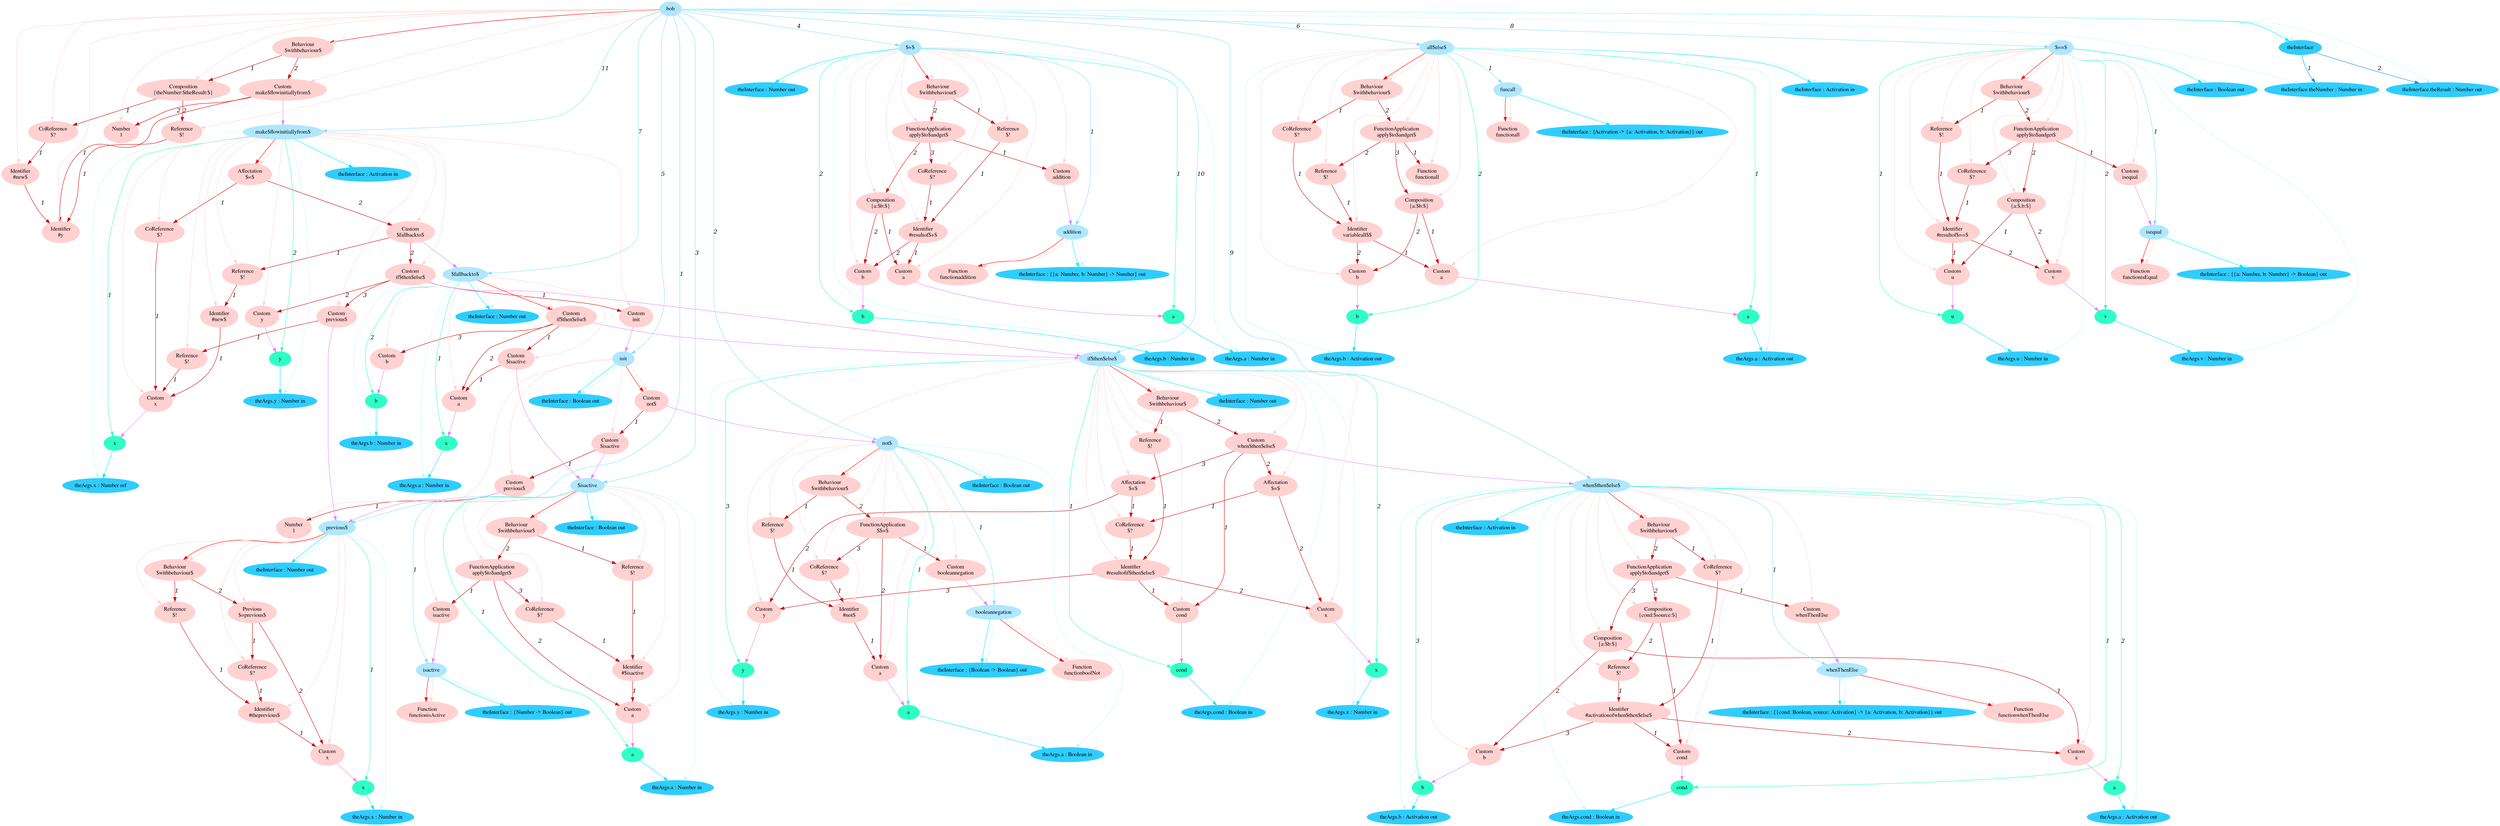 digraph g{node_8131 [shape="ellipse", style="filled", color="#ffd1d1", fontname="Times", label="Custom
x" ]
node_8136 [shape="ellipse", style="filled", color="#ffd1d1", fontname="Times", label="Identifier
#theprevious$" ]
node_8141 [shape="ellipse", style="filled", color="#ffd1d1", fontname="Times", label="Reference
$!" ]
node_8145 [shape="ellipse", style="filled", color="#ffd1d1", fontname="Times", label="CoReference
$?" ]
node_8149 [shape="ellipse", style="filled", color="#ffd1d1", fontname="Times", label="Previous
$=previous$" ]
node_8154 [shape="ellipse", style="filled", color="#ffd1d1", fontname="Times", label="Behaviour
$withbehaviour$" ]
node_8159 [shape="ellipse", style="filled", color="#ffd1d1", fontname="Times", label="Function
functionboolNot" ]
node_8162 [shape="ellipse", style="filled", color="#ffd1d1", fontname="Times", label="Custom
a" ]
node_8167 [shape="ellipse", style="filled", color="#ffd1d1", fontname="Times", label="Identifier
#not$" ]
node_8172 [shape="ellipse", style="filled", color="#ffd1d1", fontname="Times", label="Reference
$!" ]
node_8176 [shape="ellipse", style="filled", color="#ffd1d1", fontname="Times", label="Custom
booleannegation" ]
node_8179 [shape="ellipse", style="filled", color="#ffd1d1", fontname="Times", label="CoReference
$?" ]
node_8183 [shape="ellipse", style="filled", color="#ffd1d1", fontname="Times", label="FunctionApplication
$$=$" ]
node_8189 [shape="ellipse", style="filled", color="#ffd1d1", fontname="Times", label="Behaviour
$withbehaviour$" ]
node_8194 [shape="ellipse", style="filled", color="#ffd1d1", fontname="Times", label="Function
functionisActive" ]
node_8197 [shape="ellipse", style="filled", color="#ffd1d1", fontname="Times", label="Custom
a" ]
node_8202 [shape="ellipse", style="filled", color="#ffd1d1", fontname="Times", label="Identifier
#$isactive" ]
node_8207 [shape="ellipse", style="filled", color="#ffd1d1", fontname="Times", label="Reference
$!" ]
node_8211 [shape="ellipse", style="filled", color="#ffd1d1", fontname="Times", label="Custom
isactive" ]
node_8214 [shape="ellipse", style="filled", color="#ffd1d1", fontname="Times", label="CoReference
$?" ]
node_8218 [shape="ellipse", style="filled", color="#ffd1d1", fontname="Times", label="FunctionApplication
apply$to$andget$" ]
node_8224 [shape="ellipse", style="filled", color="#ffd1d1", fontname="Times", label="Behaviour
$withbehaviour$" ]
node_8229 [shape="ellipse", style="filled", color="#ffd1d1", fontname="Times", label="Function
functionaddition" ]
node_8232 [shape="ellipse", style="filled", color="#ffd1d1", fontname="Times", label="Custom
a" ]
node_8237 [shape="ellipse", style="filled", color="#ffd1d1", fontname="Times", label="Custom
b" ]
node_8242 [shape="ellipse", style="filled", color="#ffd1d1", fontname="Times", label="Identifier
#resultof$+$" ]
node_8248 [shape="ellipse", style="filled", color="#ffd1d1", fontname="Times", label="Reference
$!" ]
node_8252 [shape="ellipse", style="filled", color="#ffd1d1", fontname="Times", label="Custom
addition" ]
node_8255 [shape="ellipse", style="filled", color="#ffd1d1", fontname="Times", label="Composition
{a:$b:$}" ]
node_8260 [shape="ellipse", style="filled", color="#ffd1d1", fontname="Times", label="CoReference
$?" ]
node_8264 [shape="ellipse", style="filled", color="#ffd1d1", fontname="Times", label="FunctionApplication
apply$to$andget$" ]
node_8270 [shape="ellipse", style="filled", color="#ffd1d1", fontname="Times", label="Behaviour
$withbehaviour$" ]
node_8275 [shape="ellipse", style="filled", color="#ffd1d1", fontname="Times", label="Number
1" ]
node_8278 [shape="ellipse", style="filled", color="#ffd1d1", fontname="Times", label="Custom
previous$" ]
node_8282 [shape="ellipse", style="filled", color="#ffd1d1", fontname="Times", label="Custom
$isactive" ]
node_8286 [shape="ellipse", style="filled", color="#ffd1d1", fontname="Times", label="Custom
not$" ]
node_8290 [shape="ellipse", style="filled", color="#ffd1d1", fontname="Times", label="Function
functionall" ]
node_8293 [shape="ellipse", style="filled", color="#ffd1d1", fontname="Times", label="Custom
a" ]
node_8298 [shape="ellipse", style="filled", color="#ffd1d1", fontname="Times", label="Custom
b" ]
node_8303 [shape="ellipse", style="filled", color="#ffd1d1", fontname="Times", label="Identifier
variableall$$" ]
node_8309 [shape="ellipse", style="filled", color="#ffd1d1", fontname="Times", label="CoReference
$?" ]
node_8313 [shape="ellipse", style="filled", color="#ffd1d1", fontname="Times", label="Function
functionall" ]
node_8316 [shape="ellipse", style="filled", color="#ffd1d1", fontname="Times", label="Reference
$!" ]
node_8320 [shape="ellipse", style="filled", color="#ffd1d1", fontname="Times", label="Composition
{a:$b:$}" ]
node_8325 [shape="ellipse", style="filled", color="#ffd1d1", fontname="Times", label="FunctionApplication
apply$to$andget$" ]
node_8331 [shape="ellipse", style="filled", color="#ffd1d1", fontname="Times", label="Behaviour
$withbehaviour$" ]
node_8336 [shape="ellipse", style="filled", color="#ffd1d1", fontname="Times", label="Custom
a" ]
node_8340 [shape="ellipse", style="filled", color="#ffd1d1", fontname="Times", label="Custom
$isactive" ]
node_8344 [shape="ellipse", style="filled", color="#ffd1d1", fontname="Times", label="Custom
b" ]
node_8347 [shape="ellipse", style="filled", color="#ffd1d1", fontname="Times", label="Custom
if$then$else$" ]
node_8353 [shape="ellipse", style="filled", color="#ffd1d1", fontname="Times", label="Function
functionisEqual" ]
node_8356 [shape="ellipse", style="filled", color="#ffd1d1", fontname="Times", label="Custom
u" ]
node_8361 [shape="ellipse", style="filled", color="#ffd1d1", fontname="Times", label="Custom
v" ]
node_8366 [shape="ellipse", style="filled", color="#ffd1d1", fontname="Times", label="Identifier
#resultof$==$" ]
node_8372 [shape="ellipse", style="filled", color="#ffd1d1", fontname="Times", label="Reference
$!" ]
node_8376 [shape="ellipse", style="filled", color="#ffd1d1", fontname="Times", label="Custom
isequal" ]
node_8379 [shape="ellipse", style="filled", color="#ffd1d1", fontname="Times", label="Composition
{a:$,b:$}" ]
node_8384 [shape="ellipse", style="filled", color="#ffd1d1", fontname="Times", label="CoReference
$?" ]
node_8388 [shape="ellipse", style="filled", color="#ffd1d1", fontname="Times", label="FunctionApplication
apply$to$andget$" ]
node_8394 [shape="ellipse", style="filled", color="#ffd1d1", fontname="Times", label="Behaviour
$withbehaviour$" ]
node_8399 [shape="ellipse", style="filled", color="#ffd1d1", fontname="Times", label="Function
functionwhenThenElse" ]
node_8402 [shape="ellipse", style="filled", color="#ffd1d1", fontname="Times", label="Custom
cond" ]
node_8407 [shape="ellipse", style="filled", color="#ffd1d1", fontname="Times", label="Custom
a" ]
node_8412 [shape="ellipse", style="filled", color="#ffd1d1", fontname="Times", label="Custom
b" ]
node_8417 [shape="ellipse", style="filled", color="#ffd1d1", fontname="Times", label="Identifier
#activationofwhen$then$else$" ]
node_8424 [shape="ellipse", style="filled", color="#ffd1d1", fontname="Times", label="CoReference
$?" ]
node_8428 [shape="ellipse", style="filled", color="#ffd1d1", fontname="Times", label="Custom
whenThenElse" ]
node_8431 [shape="ellipse", style="filled", color="#ffd1d1", fontname="Times", label="Reference
$!" ]
node_8435 [shape="ellipse", style="filled", color="#ffd1d1", fontname="Times", label="Composition
{cond:$source:$}" ]
node_8440 [shape="ellipse", style="filled", color="#ffd1d1", fontname="Times", label="Composition
{a:$b:$}" ]
node_8445 [shape="ellipse", style="filled", color="#ffd1d1", fontname="Times", label="FunctionApplication
apply$to$andget$" ]
node_8451 [shape="ellipse", style="filled", color="#ffd1d1", fontname="Times", label="Behaviour
$withbehaviour$" ]
node_8456 [shape="ellipse", style="filled", color="#ffd1d1", fontname="Times", label="Custom
cond" ]
node_8462 [shape="ellipse", style="filled", color="#ffd1d1", fontname="Times", label="Custom
x" ]
node_8468 [shape="ellipse", style="filled", color="#ffd1d1", fontname="Times", label="Custom
y" ]
node_8474 [shape="ellipse", style="filled", color="#ffd1d1", fontname="Times", label="Identifier
#resultofif$then$else$" ]
node_8482 [shape="ellipse", style="filled", color="#ffd1d1", fontname="Times", label="Reference
$!" ]
node_8486 [shape="ellipse", style="filled", color="#ffd1d1", fontname="Times", label="CoReference
$?" ]
node_8491 [shape="ellipse", style="filled", color="#ffd1d1", fontname="Times", label="Affectation
$=$" ]
node_8496 [shape="ellipse", style="filled", color="#ffd1d1", fontname="Times", label="Affectation
$=$" ]
node_8501 [shape="ellipse", style="filled", color="#ffd1d1", fontname="Times", label="Custom
when$then$else$" ]
node_8507 [shape="ellipse", style="filled", color="#ffd1d1", fontname="Times", label="Behaviour
$withbehaviour$" ]
node_8512 [shape="ellipse", style="filled", color="#ffd1d1", fontname="Times", label="Custom
x" ]
node_8517 [shape="ellipse", style="filled", color="#ffd1d1", fontname="Times", label="CoReference
$?" ]
node_8521 [shape="ellipse", style="filled", color="#ffd1d1", fontname="Times", label="Identifier
#new$" ]
node_8525 [shape="ellipse", style="filled", color="#ffd1d1", fontname="Times", label="Reference
$!" ]
node_8529 [shape="ellipse", style="filled", color="#ffd1d1", fontname="Times", label="Custom
init" ]
node_8532 [shape="ellipse", style="filled", color="#ffd1d1", fontname="Times", label="Custom
y" ]
node_8535 [shape="ellipse", style="filled", color="#ffd1d1", fontname="Times", label="Reference
$!" ]
node_8539 [shape="ellipse", style="filled", color="#ffd1d1", fontname="Times", label="Custom
previous$" ]
node_8543 [shape="ellipse", style="filled", color="#ffd1d1", fontname="Times", label="Custom
if$then$else$" ]
node_8549 [shape="ellipse", style="filled", color="#ffd1d1", fontname="Times", label="Custom
$fallbackto$" ]
node_8554 [shape="ellipse", style="filled", color="#ffd1d1", fontname="Times", label="Affectation
$=$" ]
node_8559 [shape="ellipse", style="filled", color="#ffd1d1", fontname="Times", label="Identifier
#y" ]
node_8564 [shape="ellipse", style="filled", color="#ffd1d1", fontname="Times", label="Identifier
#new$" ]
node_8568 [shape="ellipse", style="filled", color="#ffd1d1", fontname="Times", label="CoReference
$?" ]
node_8572 [shape="ellipse", style="filled", color="#ffd1d1", fontname="Times", label="Reference
$!" ]
node_8576 [shape="ellipse", style="filled", color="#ffd1d1", fontname="Times", label="Composition
{theNumber:$theResult:$}" ]
node_8581 [shape="ellipse", style="filled", color="#ffd1d1", fontname="Times", label="Number
1" ]
node_8584 [shape="ellipse", style="filled", color="#ffd1d1", fontname="Times", label="Custom
make$flowinitiallyfrom$" ]
node_8589 [shape="ellipse", style="filled", color="#ffd1d1", fontname="Times", label="Behaviour
$withbehaviour$" ]
node_7494 [shape="ellipse", style="filled", color="#afe7ff", fontname="Times", label="bob" ]
node_7495 [shape="ellipse", style="filled", color="#afe7ff", fontname="Times", label="previous$" ]
node_7531 [shape="ellipse", style="filled", color="#afe7ff", fontname="Times", label="not$" ]
node_7532 [shape="ellipse", style="filled", color="#afe7ff", fontname="Times", label="booleannegation" ]
node_7578 [shape="ellipse", style="filled", color="#afe7ff", fontname="Times", label="$isactive" ]
node_7579 [shape="ellipse", style="filled", color="#afe7ff", fontname="Times", label="isactive" ]
node_7625 [shape="ellipse", style="filled", color="#afe7ff", fontname="Times", label="$+$" ]
node_7626 [shape="ellipse", style="filled", color="#afe7ff", fontname="Times", label="addition" ]
node_7689 [shape="ellipse", style="filled", color="#afe7ff", fontname="Times", label="init" ]
node_7705 [shape="ellipse", style="filled", color="#afe7ff", fontname="Times", label="all$else$" ]
node_7706 [shape="ellipse", style="filled", color="#afe7ff", fontname="Times", label="funcall" ]
node_7769 [shape="ellipse", style="filled", color="#afe7ff", fontname="Times", label="$fallbackto$" ]
node_7798 [shape="ellipse", style="filled", color="#afe7ff", fontname="Times", label="$==$" ]
node_7799 [shape="ellipse", style="filled", color="#afe7ff", fontname="Times", label="isequal" ]
node_7862 [shape="ellipse", style="filled", color="#afe7ff", fontname="Times", label="when$then$else$" ]
node_7863 [shape="ellipse", style="filled", color="#afe7ff", fontname="Times", label="whenThenElse" ]
node_7943 [shape="ellipse", style="filled", color="#afe7ff", fontname="Times", label="if$then$else$" ]
node_8028 [shape="ellipse", style="filled", color="#afe7ff", fontname="Times", label="make$flowinitiallyfrom$" ]
node_7496 [shape="ellipse", style="filled", color="#2fffc7", fontname="Times", label="x" ]
node_7540 [shape="ellipse", style="filled", color="#2fffc7", fontname="Times", label="a" ]
node_7587 [shape="ellipse", style="filled", color="#2fffc7", fontname="Times", label="a" ]
node_7634 [shape="ellipse", style="filled", color="#2fffc7", fontname="Times", label="a" ]
node_7638 [shape="ellipse", style="filled", color="#2fffc7", fontname="Times", label="b" ]
node_7714 [shape="ellipse", style="filled", color="#2fffc7", fontname="Times", label="a" ]
node_7718 [shape="ellipse", style="filled", color="#2fffc7", fontname="Times", label="b" ]
node_7770 [shape="ellipse", style="filled", color="#2fffc7", fontname="Times", label="a" ]
node_7774 [shape="ellipse", style="filled", color="#2fffc7", fontname="Times", label="b" ]
node_7807 [shape="ellipse", style="filled", color="#2fffc7", fontname="Times", label="u" ]
node_7811 [shape="ellipse", style="filled", color="#2fffc7", fontname="Times", label="v" ]
node_7871 [shape="ellipse", style="filled", color="#2fffc7", fontname="Times", label="cond" ]
node_7875 [shape="ellipse", style="filled", color="#2fffc7", fontname="Times", label="a" ]
node_7879 [shape="ellipse", style="filled", color="#2fffc7", fontname="Times", label="b" ]
node_7944 [shape="ellipse", style="filled", color="#2fffc7", fontname="Times", label="cond" ]
node_7948 [shape="ellipse", style="filled", color="#2fffc7", fontname="Times", label="x" ]
node_7952 [shape="ellipse", style="filled", color="#2fffc7", fontname="Times", label="y" ]
node_8029 [shape="ellipse", style="filled", color="#2fffc7", fontname="Times", label="x" ]
node_8033 [shape="ellipse", style="filled", color="#2fffc7", fontname="Times", label="y" ]
node_7497 [shape="ellipse", style="filled", color="#2fcdff", fontname="Times", label="theArgs.x : Number in" ]
node_7501 [shape="ellipse", style="filled", color="#2fcdff", fontname="Times", label="theInterface : Number out" ]
node_7533 [shape="ellipse", style="filled", color="#2fcdff", fontname="Times", label="theInterface : {Boolean -> Boolean} out" ]
node_7541 [shape="ellipse", style="filled", color="#2fcdff", fontname="Times", label="theArgs.a : Boolean in" ]
node_7545 [shape="ellipse", style="filled", color="#2fcdff", fontname="Times", label="theInterface : Boolean out" ]
node_7580 [shape="ellipse", style="filled", color="#2fcdff", fontname="Times", label="theInterface : {Number -> Boolean} out" ]
node_7588 [shape="ellipse", style="filled", color="#2fcdff", fontname="Times", label="theArgs.a : Number in" ]
node_7592 [shape="ellipse", style="filled", color="#2fcdff", fontname="Times", label="theInterface : Boolean out" ]
node_7627 [shape="ellipse", style="filled", color="#2fcdff", fontname="Times", label="theInterface : {{a: Number, b: Number} -> Number} out" ]
node_7635 [shape="ellipse", style="filled", color="#2fcdff", fontname="Times", label="theArgs.a : Number in" ]
node_7639 [shape="ellipse", style="filled", color="#2fcdff", fontname="Times", label="theArgs.b : Number in" ]
node_7644 [shape="ellipse", style="filled", color="#2fcdff", fontname="Times", label="theInterface : Number out" ]
node_7690 [shape="ellipse", style="filled", color="#2fcdff", fontname="Times", label="theInterface : Boolean out" ]
node_7707 [shape="ellipse", style="filled", color="#2fcdff", fontname="Times", label="theInterface : {Activation -> {a: Activation, b: Activation}} out" ]
node_7715 [shape="ellipse", style="filled", color="#2fcdff", fontname="Times", label="theArgs.a : Activation out" ]
node_7719 [shape="ellipse", style="filled", color="#2fcdff", fontname="Times", label="theArgs.b : Activation out" ]
node_7724 [shape="ellipse", style="filled", color="#2fcdff", fontname="Times", label="theInterface : Activation in" ]
node_7771 [shape="ellipse", style="filled", color="#2fcdff", fontname="Times", label="theArgs.a : Number in" ]
node_7775 [shape="ellipse", style="filled", color="#2fcdff", fontname="Times", label="theArgs.b : Number in" ]
node_7780 [shape="ellipse", style="filled", color="#2fcdff", fontname="Times", label="theInterface : Number out" ]
node_7800 [shape="ellipse", style="filled", color="#2fcdff", fontname="Times", label="theInterface : {{a: Number, b: Number} -> Boolean} out" ]
node_7808 [shape="ellipse", style="filled", color="#2fcdff", fontname="Times", label="theArgs.u : Number in" ]
node_7812 [shape="ellipse", style="filled", color="#2fcdff", fontname="Times", label="theArgs.v : Number in" ]
node_7817 [shape="ellipse", style="filled", color="#2fcdff", fontname="Times", label="theInterface : Boolean out" ]
node_7864 [shape="ellipse", style="filled", color="#2fcdff", fontname="Times", label="theInterface : {{cond: Boolean, source: Activation} -> {a: Activation, b: Activation}} out" ]
node_7872 [shape="ellipse", style="filled", color="#2fcdff", fontname="Times", label="theArgs.cond : Boolean in" ]
node_7876 [shape="ellipse", style="filled", color="#2fcdff", fontname="Times", label="theArgs.a : Activation out" ]
node_7880 [shape="ellipse", style="filled", color="#2fcdff", fontname="Times", label="theArgs.b : Activation out" ]
node_7886 [shape="ellipse", style="filled", color="#2fcdff", fontname="Times", label="theInterface : Activation in" ]
node_7945 [shape="ellipse", style="filled", color="#2fcdff", fontname="Times", label="theArgs.cond : Boolean in" ]
node_7949 [shape="ellipse", style="filled", color="#2fcdff", fontname="Times", label="theArgs.x : Number in" ]
node_7953 [shape="ellipse", style="filled", color="#2fcdff", fontname="Times", label="theArgs.y : Number in" ]
node_7959 [shape="ellipse", style="filled", color="#2fcdff", fontname="Times", label="theInterface : Number out" ]
node_8030 [shape="ellipse", style="filled", color="#2fcdff", fontname="Times", label="theArgs.x : Number ref" ]
node_8034 [shape="ellipse", style="filled", color="#2fcdff", fontname="Times", label="theArgs.y : Number in" ]
node_8039 [shape="ellipse", style="filled", color="#2fcdff", fontname="Times", label="theInterface : Activation in" ]
node_8092 [shape="ellipse", style="filled", color="#2fcdff", fontname="Times", label="theInterface" ]
node_8093 [shape="ellipse", style="filled", color="#2fcdff", fontname="Times", label="theInterface.theNumber : Number in" ]
node_8095 [shape="ellipse", style="filled", color="#2fcdff", fontname="Times", label="theInterface.theResult : Number out" ]
node_8136 -> node_8131 [dir=forward, arrowHead=normal, fontname="Times-Italic", arrowsize=1, color="#d00000", label="1",  headlabel="", taillabel="" ]
node_8141 -> node_8136 [dir=forward, arrowHead=normal, fontname="Times-Italic", arrowsize=1, color="#d00000", label="1",  headlabel="", taillabel="" ]
node_8145 -> node_8136 [dir=forward, arrowHead=normal, fontname="Times-Italic", arrowsize=1, color="#d00000", label="1",  headlabel="", taillabel="" ]
node_8149 -> node_8131 [dir=forward, arrowHead=normal, fontname="Times-Italic", arrowsize=1, color="#d00000", label="2",  headlabel="", taillabel="" ]
node_8149 -> node_8145 [dir=forward, arrowHead=normal, fontname="Times-Italic", arrowsize=1, color="#d00000", label="1",  headlabel="", taillabel="" ]
node_8154 -> node_8141 [dir=forward, arrowHead=normal, fontname="Times-Italic", arrowsize=1, color="#d00000", label="1",  headlabel="", taillabel="" ]
node_8154 -> node_8149 [dir=forward, arrowHead=normal, fontname="Times-Italic", arrowsize=1, color="#d00000", label="2",  headlabel="", taillabel="" ]
node_8167 -> node_8162 [dir=forward, arrowHead=normal, fontname="Times-Italic", arrowsize=1, color="#d00000", label="1",  headlabel="", taillabel="" ]
node_8172 -> node_8167 [dir=forward, arrowHead=normal, fontname="Times-Italic", arrowsize=1, color="#d00000", label="1",  headlabel="", taillabel="" ]
node_8179 -> node_8167 [dir=forward, arrowHead=normal, fontname="Times-Italic", arrowsize=1, color="#d00000", label="1",  headlabel="", taillabel="" ]
node_8183 -> node_8162 [dir=forward, arrowHead=normal, fontname="Times-Italic", arrowsize=1, color="#d00000", label="2",  headlabel="", taillabel="" ]
node_8183 -> node_8176 [dir=forward, arrowHead=normal, fontname="Times-Italic", arrowsize=1, color="#d00000", label="1",  headlabel="", taillabel="" ]
node_8183 -> node_8179 [dir=forward, arrowHead=normal, fontname="Times-Italic", arrowsize=1, color="#d00000", label="3",  headlabel="", taillabel="" ]
node_8189 -> node_8172 [dir=forward, arrowHead=normal, fontname="Times-Italic", arrowsize=1, color="#d00000", label="1",  headlabel="", taillabel="" ]
node_8189 -> node_8183 [dir=forward, arrowHead=normal, fontname="Times-Italic", arrowsize=1, color="#d00000", label="2",  headlabel="", taillabel="" ]
node_8202 -> node_8197 [dir=forward, arrowHead=normal, fontname="Times-Italic", arrowsize=1, color="#d00000", label="1",  headlabel="", taillabel="" ]
node_8207 -> node_8202 [dir=forward, arrowHead=normal, fontname="Times-Italic", arrowsize=1, color="#d00000", label="1",  headlabel="", taillabel="" ]
node_8214 -> node_8202 [dir=forward, arrowHead=normal, fontname="Times-Italic", arrowsize=1, color="#d00000", label="1",  headlabel="", taillabel="" ]
node_8218 -> node_8197 [dir=forward, arrowHead=normal, fontname="Times-Italic", arrowsize=1, color="#d00000", label="2",  headlabel="", taillabel="" ]
node_8218 -> node_8211 [dir=forward, arrowHead=normal, fontname="Times-Italic", arrowsize=1, color="#d00000", label="1",  headlabel="", taillabel="" ]
node_8218 -> node_8214 [dir=forward, arrowHead=normal, fontname="Times-Italic", arrowsize=1, color="#d00000", label="3",  headlabel="", taillabel="" ]
node_8224 -> node_8207 [dir=forward, arrowHead=normal, fontname="Times-Italic", arrowsize=1, color="#d00000", label="1",  headlabel="", taillabel="" ]
node_8224 -> node_8218 [dir=forward, arrowHead=normal, fontname="Times-Italic", arrowsize=1, color="#d00000", label="2",  headlabel="", taillabel="" ]
node_8242 -> node_8232 [dir=forward, arrowHead=normal, fontname="Times-Italic", arrowsize=1, color="#d00000", label="1",  headlabel="", taillabel="" ]
node_8242 -> node_8237 [dir=forward, arrowHead=normal, fontname="Times-Italic", arrowsize=1, color="#d00000", label="2",  headlabel="", taillabel="" ]
node_8248 -> node_8242 [dir=forward, arrowHead=normal, fontname="Times-Italic", arrowsize=1, color="#d00000", label="1",  headlabel="", taillabel="" ]
node_8255 -> node_8232 [dir=forward, arrowHead=normal, fontname="Times-Italic", arrowsize=1, color="#d00000", label="1",  headlabel="", taillabel="" ]
node_8255 -> node_8237 [dir=forward, arrowHead=normal, fontname="Times-Italic", arrowsize=1, color="#d00000", label="2",  headlabel="", taillabel="" ]
node_8260 -> node_8242 [dir=forward, arrowHead=normal, fontname="Times-Italic", arrowsize=1, color="#d00000", label="1",  headlabel="", taillabel="" ]
node_8264 -> node_8252 [dir=forward, arrowHead=normal, fontname="Times-Italic", arrowsize=1, color="#d00000", label="1",  headlabel="", taillabel="" ]
node_8264 -> node_8255 [dir=forward, arrowHead=normal, fontname="Times-Italic", arrowsize=1, color="#d00000", label="2",  headlabel="", taillabel="" ]
node_8264 -> node_8260 [dir=forward, arrowHead=normal, fontname="Times-Italic", arrowsize=1, color="#d00000", label="3",  headlabel="", taillabel="" ]
node_8270 -> node_8248 [dir=forward, arrowHead=normal, fontname="Times-Italic", arrowsize=1, color="#d00000", label="1",  headlabel="", taillabel="" ]
node_8270 -> node_8264 [dir=forward, arrowHead=normal, fontname="Times-Italic", arrowsize=1, color="#d00000", label="2",  headlabel="", taillabel="" ]
node_8278 -> node_8275 [dir=forward, arrowHead=normal, fontname="Times-Italic", arrowsize=1, color="#d00000", label="1",  headlabel="", taillabel="" ]
node_8282 -> node_8278 [dir=forward, arrowHead=normal, fontname="Times-Italic", arrowsize=1, color="#d00000", label="1",  headlabel="", taillabel="" ]
node_8286 -> node_8282 [dir=forward, arrowHead=normal, fontname="Times-Italic", arrowsize=1, color="#d00000", label="1",  headlabel="", taillabel="" ]
node_8303 -> node_8293 [dir=forward, arrowHead=normal, fontname="Times-Italic", arrowsize=1, color="#d00000", label="1",  headlabel="", taillabel="" ]
node_8303 -> node_8298 [dir=forward, arrowHead=normal, fontname="Times-Italic", arrowsize=1, color="#d00000", label="2",  headlabel="", taillabel="" ]
node_8309 -> node_8303 [dir=forward, arrowHead=normal, fontname="Times-Italic", arrowsize=1, color="#d00000", label="1",  headlabel="", taillabel="" ]
node_8316 -> node_8303 [dir=forward, arrowHead=normal, fontname="Times-Italic", arrowsize=1, color="#d00000", label="1",  headlabel="", taillabel="" ]
node_8320 -> node_8293 [dir=forward, arrowHead=normal, fontname="Times-Italic", arrowsize=1, color="#d00000", label="1",  headlabel="", taillabel="" ]
node_8320 -> node_8298 [dir=forward, arrowHead=normal, fontname="Times-Italic", arrowsize=1, color="#d00000", label="2",  headlabel="", taillabel="" ]
node_8325 -> node_8313 [dir=forward, arrowHead=normal, fontname="Times-Italic", arrowsize=1, color="#d00000", label="1",  headlabel="", taillabel="" ]
node_8325 -> node_8316 [dir=forward, arrowHead=normal, fontname="Times-Italic", arrowsize=1, color="#d00000", label="2",  headlabel="", taillabel="" ]
node_8325 -> node_8320 [dir=forward, arrowHead=normal, fontname="Times-Italic", arrowsize=1, color="#d00000", label="3",  headlabel="", taillabel="" ]
node_8331 -> node_8309 [dir=forward, arrowHead=normal, fontname="Times-Italic", arrowsize=1, color="#d00000", label="1",  headlabel="", taillabel="" ]
node_8331 -> node_8325 [dir=forward, arrowHead=normal, fontname="Times-Italic", arrowsize=1, color="#d00000", label="2",  headlabel="", taillabel="" ]
node_8340 -> node_8336 [dir=forward, arrowHead=normal, fontname="Times-Italic", arrowsize=1, color="#d00000", label="1",  headlabel="", taillabel="" ]
node_8347 -> node_8336 [dir=forward, arrowHead=normal, fontname="Times-Italic", arrowsize=1, color="#d00000", label="2",  headlabel="", taillabel="" ]
node_8347 -> node_8340 [dir=forward, arrowHead=normal, fontname="Times-Italic", arrowsize=1, color="#d00000", label="1",  headlabel="", taillabel="" ]
node_8347 -> node_8344 [dir=forward, arrowHead=normal, fontname="Times-Italic", arrowsize=1, color="#d00000", label="3",  headlabel="", taillabel="" ]
node_8366 -> node_8356 [dir=forward, arrowHead=normal, fontname="Times-Italic", arrowsize=1, color="#d00000", label="1",  headlabel="", taillabel="" ]
node_8366 -> node_8361 [dir=forward, arrowHead=normal, fontname="Times-Italic", arrowsize=1, color="#d00000", label="2",  headlabel="", taillabel="" ]
node_8372 -> node_8366 [dir=forward, arrowHead=normal, fontname="Times-Italic", arrowsize=1, color="#d00000", label="1",  headlabel="", taillabel="" ]
node_8379 -> node_8356 [dir=forward, arrowHead=normal, fontname="Times-Italic", arrowsize=1, color="#d00000", label="1",  headlabel="", taillabel="" ]
node_8379 -> node_8361 [dir=forward, arrowHead=normal, fontname="Times-Italic", arrowsize=1, color="#d00000", label="2",  headlabel="", taillabel="" ]
node_8384 -> node_8366 [dir=forward, arrowHead=normal, fontname="Times-Italic", arrowsize=1, color="#d00000", label="1",  headlabel="", taillabel="" ]
node_8388 -> node_8376 [dir=forward, arrowHead=normal, fontname="Times-Italic", arrowsize=1, color="#d00000", label="1",  headlabel="", taillabel="" ]
node_8388 -> node_8379 [dir=forward, arrowHead=normal, fontname="Times-Italic", arrowsize=1, color="#d00000", label="2",  headlabel="", taillabel="" ]
node_8388 -> node_8384 [dir=forward, arrowHead=normal, fontname="Times-Italic", arrowsize=1, color="#d00000", label="3",  headlabel="", taillabel="" ]
node_8394 -> node_8372 [dir=forward, arrowHead=normal, fontname="Times-Italic", arrowsize=1, color="#d00000", label="1",  headlabel="", taillabel="" ]
node_8394 -> node_8388 [dir=forward, arrowHead=normal, fontname="Times-Italic", arrowsize=1, color="#d00000", label="2",  headlabel="", taillabel="" ]
node_8417 -> node_8402 [dir=forward, arrowHead=normal, fontname="Times-Italic", arrowsize=1, color="#d00000", label="1",  headlabel="", taillabel="" ]
node_8417 -> node_8407 [dir=forward, arrowHead=normal, fontname="Times-Italic", arrowsize=1, color="#d00000", label="2",  headlabel="", taillabel="" ]
node_8417 -> node_8412 [dir=forward, arrowHead=normal, fontname="Times-Italic", arrowsize=1, color="#d00000", label="3",  headlabel="", taillabel="" ]
node_8424 -> node_8417 [dir=forward, arrowHead=normal, fontname="Times-Italic", arrowsize=1, color="#d00000", label="1",  headlabel="", taillabel="" ]
node_8431 -> node_8417 [dir=forward, arrowHead=normal, fontname="Times-Italic", arrowsize=1, color="#d00000", label="1",  headlabel="", taillabel="" ]
node_8435 -> node_8402 [dir=forward, arrowHead=normal, fontname="Times-Italic", arrowsize=1, color="#d00000", label="1",  headlabel="", taillabel="" ]
node_8435 -> node_8431 [dir=forward, arrowHead=normal, fontname="Times-Italic", arrowsize=1, color="#d00000", label="2",  headlabel="", taillabel="" ]
node_8440 -> node_8407 [dir=forward, arrowHead=normal, fontname="Times-Italic", arrowsize=1, color="#d00000", label="1",  headlabel="", taillabel="" ]
node_8440 -> node_8412 [dir=forward, arrowHead=normal, fontname="Times-Italic", arrowsize=1, color="#d00000", label="2",  headlabel="", taillabel="" ]
node_8445 -> node_8428 [dir=forward, arrowHead=normal, fontname="Times-Italic", arrowsize=1, color="#d00000", label="1",  headlabel="", taillabel="" ]
node_8445 -> node_8435 [dir=forward, arrowHead=normal, fontname="Times-Italic", arrowsize=1, color="#d00000", label="2",  headlabel="", taillabel="" ]
node_8445 -> node_8440 [dir=forward, arrowHead=normal, fontname="Times-Italic", arrowsize=1, color="#d00000", label="3",  headlabel="", taillabel="" ]
node_8451 -> node_8424 [dir=forward, arrowHead=normal, fontname="Times-Italic", arrowsize=1, color="#d00000", label="1",  headlabel="", taillabel="" ]
node_8451 -> node_8445 [dir=forward, arrowHead=normal, fontname="Times-Italic", arrowsize=1, color="#d00000", label="2",  headlabel="", taillabel="" ]
node_8474 -> node_8456 [dir=forward, arrowHead=normal, fontname="Times-Italic", arrowsize=1, color="#d00000", label="1",  headlabel="", taillabel="" ]
node_8474 -> node_8462 [dir=forward, arrowHead=normal, fontname="Times-Italic", arrowsize=1, color="#d00000", label="2",  headlabel="", taillabel="" ]
node_8474 -> node_8468 [dir=forward, arrowHead=normal, fontname="Times-Italic", arrowsize=1, color="#d00000", label="3",  headlabel="", taillabel="" ]
node_8482 -> node_8474 [dir=forward, arrowHead=normal, fontname="Times-Italic", arrowsize=1, color="#d00000", label="1",  headlabel="", taillabel="" ]
node_8486 -> node_8474 [dir=forward, arrowHead=normal, fontname="Times-Italic", arrowsize=1, color="#d00000", label="1",  headlabel="", taillabel="" ]
node_8491 -> node_8462 [dir=forward, arrowHead=normal, fontname="Times-Italic", arrowsize=1, color="#d00000", label="2",  headlabel="", taillabel="" ]
node_8491 -> node_8486 [dir=forward, arrowHead=normal, fontname="Times-Italic", arrowsize=1, color="#d00000", label="1",  headlabel="", taillabel="" ]
node_8496 -> node_8468 [dir=forward, arrowHead=normal, fontname="Times-Italic", arrowsize=1, color="#d00000", label="2",  headlabel="", taillabel="" ]
node_8496 -> node_8486 [dir=forward, arrowHead=normal, fontname="Times-Italic", arrowsize=1, color="#d00000", label="1",  headlabel="", taillabel="" ]
node_8501 -> node_8456 [dir=forward, arrowHead=normal, fontname="Times-Italic", arrowsize=1, color="#d00000", label="1",  headlabel="", taillabel="" ]
node_8501 -> node_8491 [dir=forward, arrowHead=normal, fontname="Times-Italic", arrowsize=1, color="#d00000", label="2",  headlabel="", taillabel="" ]
node_8501 -> node_8496 [dir=forward, arrowHead=normal, fontname="Times-Italic", arrowsize=1, color="#d00000", label="3",  headlabel="", taillabel="" ]
node_8507 -> node_8482 [dir=forward, arrowHead=normal, fontname="Times-Italic", arrowsize=1, color="#d00000", label="1",  headlabel="", taillabel="" ]
node_8507 -> node_8501 [dir=forward, arrowHead=normal, fontname="Times-Italic", arrowsize=1, color="#d00000", label="2",  headlabel="", taillabel="" ]
node_8517 -> node_8512 [dir=forward, arrowHead=normal, fontname="Times-Italic", arrowsize=1, color="#d00000", label="1",  headlabel="", taillabel="" ]
node_8521 -> node_8512 [dir=forward, arrowHead=normal, fontname="Times-Italic", arrowsize=1, color="#d00000", label="1",  headlabel="", taillabel="" ]
node_8525 -> node_8521 [dir=forward, arrowHead=normal, fontname="Times-Italic", arrowsize=1, color="#d00000", label="1",  headlabel="", taillabel="" ]
node_8535 -> node_8512 [dir=forward, arrowHead=normal, fontname="Times-Italic", arrowsize=1, color="#d00000", label="1",  headlabel="", taillabel="" ]
node_8539 -> node_8535 [dir=forward, arrowHead=normal, fontname="Times-Italic", arrowsize=1, color="#d00000", label="1",  headlabel="", taillabel="" ]
node_8543 -> node_8529 [dir=forward, arrowHead=normal, fontname="Times-Italic", arrowsize=1, color="#d00000", label="1",  headlabel="", taillabel="" ]
node_8543 -> node_8532 [dir=forward, arrowHead=normal, fontname="Times-Italic", arrowsize=1, color="#d00000", label="2",  headlabel="", taillabel="" ]
node_8543 -> node_8539 [dir=forward, arrowHead=normal, fontname="Times-Italic", arrowsize=1, color="#d00000", label="3",  headlabel="", taillabel="" ]
node_8549 -> node_8525 [dir=forward, arrowHead=normal, fontname="Times-Italic", arrowsize=1, color="#d00000", label="1",  headlabel="", taillabel="" ]
node_8549 -> node_8543 [dir=forward, arrowHead=normal, fontname="Times-Italic", arrowsize=1, color="#d00000", label="2",  headlabel="", taillabel="" ]
node_8554 -> node_8517 [dir=forward, arrowHead=normal, fontname="Times-Italic", arrowsize=1, color="#d00000", label="1",  headlabel="", taillabel="" ]
node_8554 -> node_8549 [dir=forward, arrowHead=normal, fontname="Times-Italic", arrowsize=1, color="#d00000", label="2",  headlabel="", taillabel="" ]
node_8564 -> node_8559 [dir=forward, arrowHead=normal, fontname="Times-Italic", arrowsize=1, color="#d00000", label="1",  headlabel="", taillabel="" ]
node_8568 -> node_8564 [dir=forward, arrowHead=normal, fontname="Times-Italic", arrowsize=1, color="#d00000", label="1",  headlabel="", taillabel="" ]
node_8572 -> node_8559 [dir=forward, arrowHead=normal, fontname="Times-Italic", arrowsize=1, color="#d00000", label="1",  headlabel="", taillabel="" ]
node_8576 -> node_8568 [dir=forward, arrowHead=normal, fontname="Times-Italic", arrowsize=1, color="#d00000", label="1",  headlabel="", taillabel="" ]
node_8576 -> node_8572 [dir=forward, arrowHead=normal, fontname="Times-Italic", arrowsize=1, color="#d00000", label="2",  headlabel="", taillabel="" ]
node_8584 -> node_8559 [dir=forward, arrowHead=normal, fontname="Times-Italic", arrowsize=1, color="#d00000", label="1",  headlabel="", taillabel="" ]
node_8584 -> node_8581 [dir=forward, arrowHead=normal, fontname="Times-Italic", arrowsize=1, color="#d00000", label="2",  headlabel="", taillabel="" ]
node_8589 -> node_8576 [dir=forward, arrowHead=normal, fontname="Times-Italic", arrowsize=1, color="#d00000", label="1",  headlabel="", taillabel="" ]
node_8589 -> node_8584 [dir=forward, arrowHead=normal, fontname="Times-Italic", arrowsize=1, color="#d00000", label="2",  headlabel="", taillabel="" ]
node_7495 -> node_8154 [dir=forward, arrowHead=normal, fontname="Times-Italic", arrowsize=1, color="#ff0000", label="",  headlabel="", taillabel="" ]
node_7532 -> node_8159 [dir=forward, arrowHead=normal, fontname="Times-Italic", arrowsize=1, color="#ff0000", label="",  headlabel="", taillabel="" ]
node_7531 -> node_8189 [dir=forward, arrowHead=normal, fontname="Times-Italic", arrowsize=1, color="#ff0000", label="",  headlabel="", taillabel="" ]
node_7579 -> node_8194 [dir=forward, arrowHead=normal, fontname="Times-Italic", arrowsize=1, color="#ff0000", label="",  headlabel="", taillabel="" ]
node_7578 -> node_8224 [dir=forward, arrowHead=normal, fontname="Times-Italic", arrowsize=1, color="#ff0000", label="",  headlabel="", taillabel="" ]
node_7626 -> node_8229 [dir=forward, arrowHead=normal, fontname="Times-Italic", arrowsize=1, color="#ff0000", label="",  headlabel="", taillabel="" ]
node_7625 -> node_8270 [dir=forward, arrowHead=normal, fontname="Times-Italic", arrowsize=1, color="#ff0000", label="",  headlabel="", taillabel="" ]
node_7689 -> node_8286 [dir=forward, arrowHead=normal, fontname="Times-Italic", arrowsize=1, color="#ff0000", label="",  headlabel="", taillabel="" ]
node_7706 -> node_8290 [dir=forward, arrowHead=normal, fontname="Times-Italic", arrowsize=1, color="#ff0000", label="",  headlabel="", taillabel="" ]
node_7705 -> node_8331 [dir=forward, arrowHead=normal, fontname="Times-Italic", arrowsize=1, color="#ff0000", label="",  headlabel="", taillabel="" ]
node_7769 -> node_8347 [dir=forward, arrowHead=normal, fontname="Times-Italic", arrowsize=1, color="#ff0000", label="",  headlabel="", taillabel="" ]
node_7799 -> node_8353 [dir=forward, arrowHead=normal, fontname="Times-Italic", arrowsize=1, color="#ff0000", label="",  headlabel="", taillabel="" ]
node_7798 -> node_8394 [dir=forward, arrowHead=normal, fontname="Times-Italic", arrowsize=1, color="#ff0000", label="",  headlabel="", taillabel="" ]
node_7863 -> node_8399 [dir=forward, arrowHead=normal, fontname="Times-Italic", arrowsize=1, color="#ff0000", label="",  headlabel="", taillabel="" ]
node_7862 -> node_8451 [dir=forward, arrowHead=normal, fontname="Times-Italic", arrowsize=1, color="#ff0000", label="",  headlabel="", taillabel="" ]
node_7943 -> node_8507 [dir=forward, arrowHead=normal, fontname="Times-Italic", arrowsize=1, color="#ff0000", label="",  headlabel="", taillabel="" ]
node_8028 -> node_8554 [dir=forward, arrowHead=normal, fontname="Times-Italic", arrowsize=1, color="#ff0000", label="",  headlabel="", taillabel="" ]
node_7494 -> node_8589 [dir=forward, arrowHead=normal, fontname="Times-Italic", arrowsize=1, color="#ff0000", label="",  headlabel="", taillabel="" ]
node_7495 -> node_8131 [dir=forward, arrowHead=normal, fontname="Times-Italic", arrowsize=1, color="#ffd5d5", label="",  headlabel="", taillabel="" ]
node_7495 -> node_8136 [dir=forward, arrowHead=normal, fontname="Times-Italic", arrowsize=1, color="#ffd5d5", label="",  headlabel="", taillabel="" ]
node_7495 -> node_8141 [dir=forward, arrowHead=normal, fontname="Times-Italic", arrowsize=1, color="#ffd5d5", label="",  headlabel="", taillabel="" ]
node_7495 -> node_8145 [dir=forward, arrowHead=normal, fontname="Times-Italic", arrowsize=1, color="#ffd5d5", label="",  headlabel="", taillabel="" ]
node_7495 -> node_8149 [dir=forward, arrowHead=normal, fontname="Times-Italic", arrowsize=1, color="#ffd5d5", label="",  headlabel="", taillabel="" ]
node_7495 -> node_8154 [dir=forward, arrowHead=normal, fontname="Times-Italic", arrowsize=1, color="#ffd5d5", label="",  headlabel="", taillabel="" ]
node_7532 -> node_8159 [dir=forward, arrowHead=normal, fontname="Times-Italic", arrowsize=1, color="#ffd5d5", label="",  headlabel="", taillabel="" ]
node_7531 -> node_8162 [dir=forward, arrowHead=normal, fontname="Times-Italic", arrowsize=1, color="#ffd5d5", label="",  headlabel="", taillabel="" ]
node_7531 -> node_8167 [dir=forward, arrowHead=normal, fontname="Times-Italic", arrowsize=1, color="#ffd5d5", label="",  headlabel="", taillabel="" ]
node_7531 -> node_8172 [dir=forward, arrowHead=normal, fontname="Times-Italic", arrowsize=1, color="#ffd5d5", label="",  headlabel="", taillabel="" ]
node_7531 -> node_8176 [dir=forward, arrowHead=normal, fontname="Times-Italic", arrowsize=1, color="#ffd5d5", label="",  headlabel="", taillabel="" ]
node_7531 -> node_8179 [dir=forward, arrowHead=normal, fontname="Times-Italic", arrowsize=1, color="#ffd5d5", label="",  headlabel="", taillabel="" ]
node_7531 -> node_8183 [dir=forward, arrowHead=normal, fontname="Times-Italic", arrowsize=1, color="#ffd5d5", label="",  headlabel="", taillabel="" ]
node_7531 -> node_8189 [dir=forward, arrowHead=normal, fontname="Times-Italic", arrowsize=1, color="#ffd5d5", label="",  headlabel="", taillabel="" ]
node_7579 -> node_8194 [dir=forward, arrowHead=normal, fontname="Times-Italic", arrowsize=1, color="#ffd5d5", label="",  headlabel="", taillabel="" ]
node_7578 -> node_8197 [dir=forward, arrowHead=normal, fontname="Times-Italic", arrowsize=1, color="#ffd5d5", label="",  headlabel="", taillabel="" ]
node_7578 -> node_8202 [dir=forward, arrowHead=normal, fontname="Times-Italic", arrowsize=1, color="#ffd5d5", label="",  headlabel="", taillabel="" ]
node_7578 -> node_8207 [dir=forward, arrowHead=normal, fontname="Times-Italic", arrowsize=1, color="#ffd5d5", label="",  headlabel="", taillabel="" ]
node_7578 -> node_8211 [dir=forward, arrowHead=normal, fontname="Times-Italic", arrowsize=1, color="#ffd5d5", label="",  headlabel="", taillabel="" ]
node_7578 -> node_8214 [dir=forward, arrowHead=normal, fontname="Times-Italic", arrowsize=1, color="#ffd5d5", label="",  headlabel="", taillabel="" ]
node_7578 -> node_8218 [dir=forward, arrowHead=normal, fontname="Times-Italic", arrowsize=1, color="#ffd5d5", label="",  headlabel="", taillabel="" ]
node_7578 -> node_8224 [dir=forward, arrowHead=normal, fontname="Times-Italic", arrowsize=1, color="#ffd5d5", label="",  headlabel="", taillabel="" ]
node_7626 -> node_8229 [dir=forward, arrowHead=normal, fontname="Times-Italic", arrowsize=1, color="#ffd5d5", label="",  headlabel="", taillabel="" ]
node_7625 -> node_8232 [dir=forward, arrowHead=normal, fontname="Times-Italic", arrowsize=1, color="#ffd5d5", label="",  headlabel="", taillabel="" ]
node_7625 -> node_8237 [dir=forward, arrowHead=normal, fontname="Times-Italic", arrowsize=1, color="#ffd5d5", label="",  headlabel="", taillabel="" ]
node_7625 -> node_8242 [dir=forward, arrowHead=normal, fontname="Times-Italic", arrowsize=1, color="#ffd5d5", label="",  headlabel="", taillabel="" ]
node_7625 -> node_8248 [dir=forward, arrowHead=normal, fontname="Times-Italic", arrowsize=1, color="#ffd5d5", label="",  headlabel="", taillabel="" ]
node_7625 -> node_8252 [dir=forward, arrowHead=normal, fontname="Times-Italic", arrowsize=1, color="#ffd5d5", label="",  headlabel="", taillabel="" ]
node_7625 -> node_8255 [dir=forward, arrowHead=normal, fontname="Times-Italic", arrowsize=1, color="#ffd5d5", label="",  headlabel="", taillabel="" ]
node_7625 -> node_8260 [dir=forward, arrowHead=normal, fontname="Times-Italic", arrowsize=1, color="#ffd5d5", label="",  headlabel="", taillabel="" ]
node_7625 -> node_8264 [dir=forward, arrowHead=normal, fontname="Times-Italic", arrowsize=1, color="#ffd5d5", label="",  headlabel="", taillabel="" ]
node_7625 -> node_8270 [dir=forward, arrowHead=normal, fontname="Times-Italic", arrowsize=1, color="#ffd5d5", label="",  headlabel="", taillabel="" ]
node_7689 -> node_8275 [dir=forward, arrowHead=normal, fontname="Times-Italic", arrowsize=1, color="#ffd5d5", label="",  headlabel="", taillabel="" ]
node_7689 -> node_8278 [dir=forward, arrowHead=normal, fontname="Times-Italic", arrowsize=1, color="#ffd5d5", label="",  headlabel="", taillabel="" ]
node_7689 -> node_8282 [dir=forward, arrowHead=normal, fontname="Times-Italic", arrowsize=1, color="#ffd5d5", label="",  headlabel="", taillabel="" ]
node_7689 -> node_8286 [dir=forward, arrowHead=normal, fontname="Times-Italic", arrowsize=1, color="#ffd5d5", label="",  headlabel="", taillabel="" ]
node_7706 -> node_8290 [dir=forward, arrowHead=normal, fontname="Times-Italic", arrowsize=1, color="#ffd5d5", label="",  headlabel="", taillabel="" ]
node_7705 -> node_8293 [dir=forward, arrowHead=normal, fontname="Times-Italic", arrowsize=1, color="#ffd5d5", label="",  headlabel="", taillabel="" ]
node_7705 -> node_8298 [dir=forward, arrowHead=normal, fontname="Times-Italic", arrowsize=1, color="#ffd5d5", label="",  headlabel="", taillabel="" ]
node_7705 -> node_8303 [dir=forward, arrowHead=normal, fontname="Times-Italic", arrowsize=1, color="#ffd5d5", label="",  headlabel="", taillabel="" ]
node_7705 -> node_8309 [dir=forward, arrowHead=normal, fontname="Times-Italic", arrowsize=1, color="#ffd5d5", label="",  headlabel="", taillabel="" ]
node_7705 -> node_8313 [dir=forward, arrowHead=normal, fontname="Times-Italic", arrowsize=1, color="#ffd5d5", label="",  headlabel="", taillabel="" ]
node_7705 -> node_8316 [dir=forward, arrowHead=normal, fontname="Times-Italic", arrowsize=1, color="#ffd5d5", label="",  headlabel="", taillabel="" ]
node_7705 -> node_8320 [dir=forward, arrowHead=normal, fontname="Times-Italic", arrowsize=1, color="#ffd5d5", label="",  headlabel="", taillabel="" ]
node_7705 -> node_8325 [dir=forward, arrowHead=normal, fontname="Times-Italic", arrowsize=1, color="#ffd5d5", label="",  headlabel="", taillabel="" ]
node_7705 -> node_8331 [dir=forward, arrowHead=normal, fontname="Times-Italic", arrowsize=1, color="#ffd5d5", label="",  headlabel="", taillabel="" ]
node_7769 -> node_8336 [dir=forward, arrowHead=normal, fontname="Times-Italic", arrowsize=1, color="#ffd5d5", label="",  headlabel="", taillabel="" ]
node_7769 -> node_8340 [dir=forward, arrowHead=normal, fontname="Times-Italic", arrowsize=1, color="#ffd5d5", label="",  headlabel="", taillabel="" ]
node_7769 -> node_8344 [dir=forward, arrowHead=normal, fontname="Times-Italic", arrowsize=1, color="#ffd5d5", label="",  headlabel="", taillabel="" ]
node_7769 -> node_8347 [dir=forward, arrowHead=normal, fontname="Times-Italic", arrowsize=1, color="#ffd5d5", label="",  headlabel="", taillabel="" ]
node_7799 -> node_8353 [dir=forward, arrowHead=normal, fontname="Times-Italic", arrowsize=1, color="#ffd5d5", label="",  headlabel="", taillabel="" ]
node_7798 -> node_8356 [dir=forward, arrowHead=normal, fontname="Times-Italic", arrowsize=1, color="#ffd5d5", label="",  headlabel="", taillabel="" ]
node_7798 -> node_8361 [dir=forward, arrowHead=normal, fontname="Times-Italic", arrowsize=1, color="#ffd5d5", label="",  headlabel="", taillabel="" ]
node_7798 -> node_8366 [dir=forward, arrowHead=normal, fontname="Times-Italic", arrowsize=1, color="#ffd5d5", label="",  headlabel="", taillabel="" ]
node_7798 -> node_8372 [dir=forward, arrowHead=normal, fontname="Times-Italic", arrowsize=1, color="#ffd5d5", label="",  headlabel="", taillabel="" ]
node_7798 -> node_8376 [dir=forward, arrowHead=normal, fontname="Times-Italic", arrowsize=1, color="#ffd5d5", label="",  headlabel="", taillabel="" ]
node_7798 -> node_8379 [dir=forward, arrowHead=normal, fontname="Times-Italic", arrowsize=1, color="#ffd5d5", label="",  headlabel="", taillabel="" ]
node_7798 -> node_8384 [dir=forward, arrowHead=normal, fontname="Times-Italic", arrowsize=1, color="#ffd5d5", label="",  headlabel="", taillabel="" ]
node_7798 -> node_8388 [dir=forward, arrowHead=normal, fontname="Times-Italic", arrowsize=1, color="#ffd5d5", label="",  headlabel="", taillabel="" ]
node_7798 -> node_8394 [dir=forward, arrowHead=normal, fontname="Times-Italic", arrowsize=1, color="#ffd5d5", label="",  headlabel="", taillabel="" ]
node_7863 -> node_8399 [dir=forward, arrowHead=normal, fontname="Times-Italic", arrowsize=1, color="#ffd5d5", label="",  headlabel="", taillabel="" ]
node_7862 -> node_8402 [dir=forward, arrowHead=normal, fontname="Times-Italic", arrowsize=1, color="#ffd5d5", label="",  headlabel="", taillabel="" ]
node_7862 -> node_8407 [dir=forward, arrowHead=normal, fontname="Times-Italic", arrowsize=1, color="#ffd5d5", label="",  headlabel="", taillabel="" ]
node_7862 -> node_8412 [dir=forward, arrowHead=normal, fontname="Times-Italic", arrowsize=1, color="#ffd5d5", label="",  headlabel="", taillabel="" ]
node_7862 -> node_8417 [dir=forward, arrowHead=normal, fontname="Times-Italic", arrowsize=1, color="#ffd5d5", label="",  headlabel="", taillabel="" ]
node_7862 -> node_8424 [dir=forward, arrowHead=normal, fontname="Times-Italic", arrowsize=1, color="#ffd5d5", label="",  headlabel="", taillabel="" ]
node_7862 -> node_8428 [dir=forward, arrowHead=normal, fontname="Times-Italic", arrowsize=1, color="#ffd5d5", label="",  headlabel="", taillabel="" ]
node_7862 -> node_8431 [dir=forward, arrowHead=normal, fontname="Times-Italic", arrowsize=1, color="#ffd5d5", label="",  headlabel="", taillabel="" ]
node_7862 -> node_8435 [dir=forward, arrowHead=normal, fontname="Times-Italic", arrowsize=1, color="#ffd5d5", label="",  headlabel="", taillabel="" ]
node_7862 -> node_8440 [dir=forward, arrowHead=normal, fontname="Times-Italic", arrowsize=1, color="#ffd5d5", label="",  headlabel="", taillabel="" ]
node_7862 -> node_8445 [dir=forward, arrowHead=normal, fontname="Times-Italic", arrowsize=1, color="#ffd5d5", label="",  headlabel="", taillabel="" ]
node_7862 -> node_8451 [dir=forward, arrowHead=normal, fontname="Times-Italic", arrowsize=1, color="#ffd5d5", label="",  headlabel="", taillabel="" ]
node_7943 -> node_8456 [dir=forward, arrowHead=normal, fontname="Times-Italic", arrowsize=1, color="#ffd5d5", label="",  headlabel="", taillabel="" ]
node_7943 -> node_8462 [dir=forward, arrowHead=normal, fontname="Times-Italic", arrowsize=1, color="#ffd5d5", label="",  headlabel="", taillabel="" ]
node_7943 -> node_8468 [dir=forward, arrowHead=normal, fontname="Times-Italic", arrowsize=1, color="#ffd5d5", label="",  headlabel="", taillabel="" ]
node_7943 -> node_8474 [dir=forward, arrowHead=normal, fontname="Times-Italic", arrowsize=1, color="#ffd5d5", label="",  headlabel="", taillabel="" ]
node_7943 -> node_8482 [dir=forward, arrowHead=normal, fontname="Times-Italic", arrowsize=1, color="#ffd5d5", label="",  headlabel="", taillabel="" ]
node_7943 -> node_8486 [dir=forward, arrowHead=normal, fontname="Times-Italic", arrowsize=1, color="#ffd5d5", label="",  headlabel="", taillabel="" ]
node_7943 -> node_8491 [dir=forward, arrowHead=normal, fontname="Times-Italic", arrowsize=1, color="#ffd5d5", label="",  headlabel="", taillabel="" ]
node_7943 -> node_8496 [dir=forward, arrowHead=normal, fontname="Times-Italic", arrowsize=1, color="#ffd5d5", label="",  headlabel="", taillabel="" ]
node_7943 -> node_8501 [dir=forward, arrowHead=normal, fontname="Times-Italic", arrowsize=1, color="#ffd5d5", label="",  headlabel="", taillabel="" ]
node_7943 -> node_8507 [dir=forward, arrowHead=normal, fontname="Times-Italic", arrowsize=1, color="#ffd5d5", label="",  headlabel="", taillabel="" ]
node_8028 -> node_8512 [dir=forward, arrowHead=normal, fontname="Times-Italic", arrowsize=1, color="#ffd5d5", label="",  headlabel="", taillabel="" ]
node_8028 -> node_8517 [dir=forward, arrowHead=normal, fontname="Times-Italic", arrowsize=1, color="#ffd5d5", label="",  headlabel="", taillabel="" ]
node_8028 -> node_8521 [dir=forward, arrowHead=normal, fontname="Times-Italic", arrowsize=1, color="#ffd5d5", label="",  headlabel="", taillabel="" ]
node_8028 -> node_8525 [dir=forward, arrowHead=normal, fontname="Times-Italic", arrowsize=1, color="#ffd5d5", label="",  headlabel="", taillabel="" ]
node_8028 -> node_8529 [dir=forward, arrowHead=normal, fontname="Times-Italic", arrowsize=1, color="#ffd5d5", label="",  headlabel="", taillabel="" ]
node_8028 -> node_8532 [dir=forward, arrowHead=normal, fontname="Times-Italic", arrowsize=1, color="#ffd5d5", label="",  headlabel="", taillabel="" ]
node_8028 -> node_8535 [dir=forward, arrowHead=normal, fontname="Times-Italic", arrowsize=1, color="#ffd5d5", label="",  headlabel="", taillabel="" ]
node_8028 -> node_8539 [dir=forward, arrowHead=normal, fontname="Times-Italic", arrowsize=1, color="#ffd5d5", label="",  headlabel="", taillabel="" ]
node_8028 -> node_8543 [dir=forward, arrowHead=normal, fontname="Times-Italic", arrowsize=1, color="#ffd5d5", label="",  headlabel="", taillabel="" ]
node_8028 -> node_8549 [dir=forward, arrowHead=normal, fontname="Times-Italic", arrowsize=1, color="#ffd5d5", label="",  headlabel="", taillabel="" ]
node_8028 -> node_8554 [dir=forward, arrowHead=normal, fontname="Times-Italic", arrowsize=1, color="#ffd5d5", label="",  headlabel="", taillabel="" ]
node_7494 -> node_8559 [dir=forward, arrowHead=normal, fontname="Times-Italic", arrowsize=1, color="#ffd5d5", label="",  headlabel="", taillabel="" ]
node_7494 -> node_8564 [dir=forward, arrowHead=normal, fontname="Times-Italic", arrowsize=1, color="#ffd5d5", label="",  headlabel="", taillabel="" ]
node_7494 -> node_8568 [dir=forward, arrowHead=normal, fontname="Times-Italic", arrowsize=1, color="#ffd5d5", label="",  headlabel="", taillabel="" ]
node_7494 -> node_8572 [dir=forward, arrowHead=normal, fontname="Times-Italic", arrowsize=1, color="#ffd5d5", label="",  headlabel="", taillabel="" ]
node_7494 -> node_8576 [dir=forward, arrowHead=normal, fontname="Times-Italic", arrowsize=1, color="#ffd5d5", label="",  headlabel="", taillabel="" ]
node_7494 -> node_8581 [dir=forward, arrowHead=normal, fontname="Times-Italic", arrowsize=1, color="#ffd5d5", label="",  headlabel="", taillabel="" ]
node_7494 -> node_8584 [dir=forward, arrowHead=normal, fontname="Times-Italic", arrowsize=1, color="#ffd5d5", label="",  headlabel="", taillabel="" ]
node_7494 -> node_8589 [dir=forward, arrowHead=normal, fontname="Times-Italic", arrowsize=1, color="#ffd5d5", label="",  headlabel="", taillabel="" ]
node_7495 -> node_7496 [dir=forward, arrowHead=normal, fontname="Times-Italic", arrowsize=1, color="#2fffc7", label="1",  headlabel="", taillabel="" ]
node_7531 -> node_7540 [dir=forward, arrowHead=normal, fontname="Times-Italic", arrowsize=1, color="#2fffc7", label="1",  headlabel="", taillabel="" ]
node_7578 -> node_7587 [dir=forward, arrowHead=normal, fontname="Times-Italic", arrowsize=1, color="#2fffc7", label="1",  headlabel="", taillabel="" ]
node_7625 -> node_7634 [dir=forward, arrowHead=normal, fontname="Times-Italic", arrowsize=1, color="#2fffc7", label="1",  headlabel="", taillabel="" ]
node_7625 -> node_7638 [dir=forward, arrowHead=normal, fontname="Times-Italic", arrowsize=1, color="#2fffc7", label="2",  headlabel="", taillabel="" ]
node_7705 -> node_7714 [dir=forward, arrowHead=normal, fontname="Times-Italic", arrowsize=1, color="#2fffc7", label="1",  headlabel="", taillabel="" ]
node_7705 -> node_7718 [dir=forward, arrowHead=normal, fontname="Times-Italic", arrowsize=1, color="#2fffc7", label="2",  headlabel="", taillabel="" ]
node_7769 -> node_7770 [dir=forward, arrowHead=normal, fontname="Times-Italic", arrowsize=1, color="#2fffc7", label="1",  headlabel="", taillabel="" ]
node_7769 -> node_7774 [dir=forward, arrowHead=normal, fontname="Times-Italic", arrowsize=1, color="#2fffc7", label="2",  headlabel="", taillabel="" ]
node_7798 -> node_7807 [dir=forward, arrowHead=normal, fontname="Times-Italic", arrowsize=1, color="#2fffc7", label="1",  headlabel="", taillabel="" ]
node_7798 -> node_7811 [dir=forward, arrowHead=normal, fontname="Times-Italic", arrowsize=1, color="#2fffc7", label="2",  headlabel="", taillabel="" ]
node_7862 -> node_7871 [dir=forward, arrowHead=normal, fontname="Times-Italic", arrowsize=1, color="#2fffc7", label="1",  headlabel="", taillabel="" ]
node_7862 -> node_7875 [dir=forward, arrowHead=normal, fontname="Times-Italic", arrowsize=1, color="#2fffc7", label="2",  headlabel="", taillabel="" ]
node_7862 -> node_7879 [dir=forward, arrowHead=normal, fontname="Times-Italic", arrowsize=1, color="#2fffc7", label="3",  headlabel="", taillabel="" ]
node_7943 -> node_7944 [dir=forward, arrowHead=normal, fontname="Times-Italic", arrowsize=1, color="#2fffc7", label="1",  headlabel="", taillabel="" ]
node_7943 -> node_7948 [dir=forward, arrowHead=normal, fontname="Times-Italic", arrowsize=1, color="#2fffc7", label="2",  headlabel="", taillabel="" ]
node_7943 -> node_7952 [dir=forward, arrowHead=normal, fontname="Times-Italic", arrowsize=1, color="#2fffc7", label="3",  headlabel="", taillabel="" ]
node_8028 -> node_8029 [dir=forward, arrowHead=normal, fontname="Times-Italic", arrowsize=1, color="#2fffc7", label="1",  headlabel="", taillabel="" ]
node_8028 -> node_8033 [dir=forward, arrowHead=normal, fontname="Times-Italic", arrowsize=1, color="#2fffc7", label="2",  headlabel="", taillabel="" ]
node_7496 -> node_7497 [dir=forward, arrowHead=normal, fontname="Times-Italic", arrowsize=1, color="#00e8ff", label="",  headlabel="", taillabel="" ]
node_7540 -> node_7541 [dir=forward, arrowHead=normal, fontname="Times-Italic", arrowsize=1, color="#00e8ff", label="",  headlabel="", taillabel="" ]
node_7587 -> node_7588 [dir=forward, arrowHead=normal, fontname="Times-Italic", arrowsize=1, color="#00e8ff", label="",  headlabel="", taillabel="" ]
node_7634 -> node_7635 [dir=forward, arrowHead=normal, fontname="Times-Italic", arrowsize=1, color="#00e8ff", label="",  headlabel="", taillabel="" ]
node_7638 -> node_7639 [dir=forward, arrowHead=normal, fontname="Times-Italic", arrowsize=1, color="#00e8ff", label="",  headlabel="", taillabel="" ]
node_7714 -> node_7715 [dir=forward, arrowHead=normal, fontname="Times-Italic", arrowsize=1, color="#00e8ff", label="",  headlabel="", taillabel="" ]
node_7718 -> node_7719 [dir=forward, arrowHead=normal, fontname="Times-Italic", arrowsize=1, color="#00e8ff", label="",  headlabel="", taillabel="" ]
node_7770 -> node_7771 [dir=forward, arrowHead=normal, fontname="Times-Italic", arrowsize=1, color="#00e8ff", label="",  headlabel="", taillabel="" ]
node_7774 -> node_7775 [dir=forward, arrowHead=normal, fontname="Times-Italic", arrowsize=1, color="#00e8ff", label="",  headlabel="", taillabel="" ]
node_7807 -> node_7808 [dir=forward, arrowHead=normal, fontname="Times-Italic", arrowsize=1, color="#00e8ff", label="",  headlabel="", taillabel="" ]
node_7811 -> node_7812 [dir=forward, arrowHead=normal, fontname="Times-Italic", arrowsize=1, color="#00e8ff", label="",  headlabel="", taillabel="" ]
node_7871 -> node_7872 [dir=forward, arrowHead=normal, fontname="Times-Italic", arrowsize=1, color="#00e8ff", label="",  headlabel="", taillabel="" ]
node_7875 -> node_7876 [dir=forward, arrowHead=normal, fontname="Times-Italic", arrowsize=1, color="#00e8ff", label="",  headlabel="", taillabel="" ]
node_7879 -> node_7880 [dir=forward, arrowHead=normal, fontname="Times-Italic", arrowsize=1, color="#00e8ff", label="",  headlabel="", taillabel="" ]
node_7944 -> node_7945 [dir=forward, arrowHead=normal, fontname="Times-Italic", arrowsize=1, color="#00e8ff", label="",  headlabel="", taillabel="" ]
node_7948 -> node_7949 [dir=forward, arrowHead=normal, fontname="Times-Italic", arrowsize=1, color="#00e8ff", label="",  headlabel="", taillabel="" ]
node_7952 -> node_7953 [dir=forward, arrowHead=normal, fontname="Times-Italic", arrowsize=1, color="#00e8ff", label="",  headlabel="", taillabel="" ]
node_8029 -> node_8030 [dir=forward, arrowHead=normal, fontname="Times-Italic", arrowsize=1, color="#00e8ff", label="",  headlabel="", taillabel="" ]
node_8033 -> node_8034 [dir=forward, arrowHead=normal, fontname="Times-Italic", arrowsize=1, color="#00e8ff", label="",  headlabel="", taillabel="" ]
node_7495 -> node_7501 [dir=forward, arrowHead=normal, fontname="Times-Italic", arrowsize=1, color="#00e8ff", label="",  headlabel="", taillabel="" ]
node_7532 -> node_7533 [dir=forward, arrowHead=normal, fontname="Times-Italic", arrowsize=1, color="#00e8ff", label="",  headlabel="", taillabel="" ]
node_7531 -> node_7545 [dir=forward, arrowHead=normal, fontname="Times-Italic", arrowsize=1, color="#00e8ff", label="",  headlabel="", taillabel="" ]
node_7579 -> node_7580 [dir=forward, arrowHead=normal, fontname="Times-Italic", arrowsize=1, color="#00e8ff", label="",  headlabel="", taillabel="" ]
node_7578 -> node_7592 [dir=forward, arrowHead=normal, fontname="Times-Italic", arrowsize=1, color="#00e8ff", label="",  headlabel="", taillabel="" ]
node_7626 -> node_7627 [dir=forward, arrowHead=normal, fontname="Times-Italic", arrowsize=1, color="#00e8ff", label="",  headlabel="", taillabel="" ]
node_7625 -> node_7644 [dir=forward, arrowHead=normal, fontname="Times-Italic", arrowsize=1, color="#00e8ff", label="",  headlabel="", taillabel="" ]
node_7689 -> node_7690 [dir=forward, arrowHead=normal, fontname="Times-Italic", arrowsize=1, color="#00e8ff", label="",  headlabel="", taillabel="" ]
node_7706 -> node_7707 [dir=forward, arrowHead=normal, fontname="Times-Italic", arrowsize=1, color="#00e8ff", label="",  headlabel="", taillabel="" ]
node_7705 -> node_7724 [dir=forward, arrowHead=normal, fontname="Times-Italic", arrowsize=1, color="#00e8ff", label="",  headlabel="", taillabel="" ]
node_7769 -> node_7780 [dir=forward, arrowHead=normal, fontname="Times-Italic", arrowsize=1, color="#00e8ff", label="",  headlabel="", taillabel="" ]
node_7799 -> node_7800 [dir=forward, arrowHead=normal, fontname="Times-Italic", arrowsize=1, color="#00e8ff", label="",  headlabel="", taillabel="" ]
node_7798 -> node_7817 [dir=forward, arrowHead=normal, fontname="Times-Italic", arrowsize=1, color="#00e8ff", label="",  headlabel="", taillabel="" ]
node_7863 -> node_7864 [dir=forward, arrowHead=normal, fontname="Times-Italic", arrowsize=1, color="#00e8ff", label="",  headlabel="", taillabel="" ]
node_7862 -> node_7886 [dir=forward, arrowHead=normal, fontname="Times-Italic", arrowsize=1, color="#00e8ff", label="",  headlabel="", taillabel="" ]
node_7943 -> node_7959 [dir=forward, arrowHead=normal, fontname="Times-Italic", arrowsize=1, color="#00e8ff", label="",  headlabel="", taillabel="" ]
node_8028 -> node_8039 [dir=forward, arrowHead=normal, fontname="Times-Italic", arrowsize=1, color="#00e8ff", label="",  headlabel="", taillabel="" ]
node_7494 -> node_8092 [dir=forward, arrowHead=normal, fontname="Times-Italic", arrowsize=1, color="#00e8ff", label="",  headlabel="", taillabel="" ]
node_7495 -> node_7497 [dir=forward, arrowHead=normal, fontname="Times-Italic", arrowsize=1, color="#bef9ff", label="",  headlabel="", taillabel="" ]
node_7495 -> node_7501 [dir=forward, arrowHead=normal, fontname="Times-Italic", arrowsize=1, color="#bef9ff", label="",  headlabel="", taillabel="" ]
node_7532 -> node_7533 [dir=forward, arrowHead=normal, fontname="Times-Italic", arrowsize=1, color="#bef9ff", label="",  headlabel="", taillabel="" ]
node_7531 -> node_7541 [dir=forward, arrowHead=normal, fontname="Times-Italic", arrowsize=1, color="#bef9ff", label="",  headlabel="", taillabel="" ]
node_7531 -> node_7545 [dir=forward, arrowHead=normal, fontname="Times-Italic", arrowsize=1, color="#bef9ff", label="",  headlabel="", taillabel="" ]
node_7579 -> node_7580 [dir=forward, arrowHead=normal, fontname="Times-Italic", arrowsize=1, color="#bef9ff", label="",  headlabel="", taillabel="" ]
node_7578 -> node_7588 [dir=forward, arrowHead=normal, fontname="Times-Italic", arrowsize=1, color="#bef9ff", label="",  headlabel="", taillabel="" ]
node_7578 -> node_7592 [dir=forward, arrowHead=normal, fontname="Times-Italic", arrowsize=1, color="#bef9ff", label="",  headlabel="", taillabel="" ]
node_7626 -> node_7627 [dir=forward, arrowHead=normal, fontname="Times-Italic", arrowsize=1, color="#bef9ff", label="",  headlabel="", taillabel="" ]
node_7625 -> node_7635 [dir=forward, arrowHead=normal, fontname="Times-Italic", arrowsize=1, color="#bef9ff", label="",  headlabel="", taillabel="" ]
node_7625 -> node_7639 [dir=forward, arrowHead=normal, fontname="Times-Italic", arrowsize=1, color="#bef9ff", label="",  headlabel="", taillabel="" ]
node_7625 -> node_7644 [dir=forward, arrowHead=normal, fontname="Times-Italic", arrowsize=1, color="#bef9ff", label="",  headlabel="", taillabel="" ]
node_7689 -> node_7690 [dir=forward, arrowHead=normal, fontname="Times-Italic", arrowsize=1, color="#bef9ff", label="",  headlabel="", taillabel="" ]
node_7706 -> node_7707 [dir=forward, arrowHead=normal, fontname="Times-Italic", arrowsize=1, color="#bef9ff", label="",  headlabel="", taillabel="" ]
node_7705 -> node_7715 [dir=forward, arrowHead=normal, fontname="Times-Italic", arrowsize=1, color="#bef9ff", label="",  headlabel="", taillabel="" ]
node_7705 -> node_7719 [dir=forward, arrowHead=normal, fontname="Times-Italic", arrowsize=1, color="#bef9ff", label="",  headlabel="", taillabel="" ]
node_7705 -> node_7724 [dir=forward, arrowHead=normal, fontname="Times-Italic", arrowsize=1, color="#bef9ff", label="",  headlabel="", taillabel="" ]
node_7769 -> node_7771 [dir=forward, arrowHead=normal, fontname="Times-Italic", arrowsize=1, color="#bef9ff", label="",  headlabel="", taillabel="" ]
node_7769 -> node_7775 [dir=forward, arrowHead=normal, fontname="Times-Italic", arrowsize=1, color="#bef9ff", label="",  headlabel="", taillabel="" ]
node_7769 -> node_7780 [dir=forward, arrowHead=normal, fontname="Times-Italic", arrowsize=1, color="#bef9ff", label="",  headlabel="", taillabel="" ]
node_7799 -> node_7800 [dir=forward, arrowHead=normal, fontname="Times-Italic", arrowsize=1, color="#bef9ff", label="",  headlabel="", taillabel="" ]
node_7798 -> node_7808 [dir=forward, arrowHead=normal, fontname="Times-Italic", arrowsize=1, color="#bef9ff", label="",  headlabel="", taillabel="" ]
node_7798 -> node_7812 [dir=forward, arrowHead=normal, fontname="Times-Italic", arrowsize=1, color="#bef9ff", label="",  headlabel="", taillabel="" ]
node_7798 -> node_7817 [dir=forward, arrowHead=normal, fontname="Times-Italic", arrowsize=1, color="#bef9ff", label="",  headlabel="", taillabel="" ]
node_7863 -> node_7864 [dir=forward, arrowHead=normal, fontname="Times-Italic", arrowsize=1, color="#bef9ff", label="",  headlabel="", taillabel="" ]
node_7862 -> node_7872 [dir=forward, arrowHead=normal, fontname="Times-Italic", arrowsize=1, color="#bef9ff", label="",  headlabel="", taillabel="" ]
node_7862 -> node_7876 [dir=forward, arrowHead=normal, fontname="Times-Italic", arrowsize=1, color="#bef9ff", label="",  headlabel="", taillabel="" ]
node_7862 -> node_7880 [dir=forward, arrowHead=normal, fontname="Times-Italic", arrowsize=1, color="#bef9ff", label="",  headlabel="", taillabel="" ]
node_7862 -> node_7886 [dir=forward, arrowHead=normal, fontname="Times-Italic", arrowsize=1, color="#bef9ff", label="",  headlabel="", taillabel="" ]
node_7943 -> node_7945 [dir=forward, arrowHead=normal, fontname="Times-Italic", arrowsize=1, color="#bef9ff", label="",  headlabel="", taillabel="" ]
node_7943 -> node_7949 [dir=forward, arrowHead=normal, fontname="Times-Italic", arrowsize=1, color="#bef9ff", label="",  headlabel="", taillabel="" ]
node_7943 -> node_7953 [dir=forward, arrowHead=normal, fontname="Times-Italic", arrowsize=1, color="#bef9ff", label="",  headlabel="", taillabel="" ]
node_7943 -> node_7959 [dir=forward, arrowHead=normal, fontname="Times-Italic", arrowsize=1, color="#bef9ff", label="",  headlabel="", taillabel="" ]
node_8028 -> node_8030 [dir=forward, arrowHead=normal, fontname="Times-Italic", arrowsize=1, color="#bef9ff", label="",  headlabel="", taillabel="" ]
node_8028 -> node_8034 [dir=forward, arrowHead=normal, fontname="Times-Italic", arrowsize=1, color="#bef9ff", label="",  headlabel="", taillabel="" ]
node_8028 -> node_8039 [dir=forward, arrowHead=normal, fontname="Times-Italic", arrowsize=1, color="#bef9ff", label="",  headlabel="", taillabel="" ]
node_7494 -> node_8093 [dir=forward, arrowHead=normal, fontname="Times-Italic", arrowsize=1, color="#bef9ff", label="",  headlabel="", taillabel="" ]
node_7494 -> node_8095 [dir=forward, arrowHead=normal, fontname="Times-Italic", arrowsize=1, color="#bef9ff", label="",  headlabel="", taillabel="" ]
node_7494 -> node_8092 [dir=forward, arrowHead=normal, fontname="Times-Italic", arrowsize=1, color="#bef9ff", label="",  headlabel="", taillabel="" ]
node_8092 -> node_8093 [dir=forward, arrowHead=normal, fontname="Times-Italic", arrowsize=1, color="#008cff", label="1",  headlabel="", taillabel="" ]
node_8092 -> node_8095 [dir=forward, arrowHead=normal, fontname="Times-Italic", arrowsize=1, color="#008cff", label="2",  headlabel="", taillabel="" ]
node_7531 -> node_7532 [dir=forward, arrowHead=normal, fontname="Times-Italic", arrowsize=1, color="#81ddff", label="1",  headlabel="", taillabel="" ]
node_7578 -> node_7579 [dir=forward, arrowHead=normal, fontname="Times-Italic", arrowsize=1, color="#81ddff", label="1",  headlabel="", taillabel="" ]
node_7625 -> node_7626 [dir=forward, arrowHead=normal, fontname="Times-Italic", arrowsize=1, color="#81ddff", label="1",  headlabel="", taillabel="" ]
node_7705 -> node_7706 [dir=forward, arrowHead=normal, fontname="Times-Italic", arrowsize=1, color="#81ddff", label="1",  headlabel="", taillabel="" ]
node_7798 -> node_7799 [dir=forward, arrowHead=normal, fontname="Times-Italic", arrowsize=1, color="#81ddff", label="1",  headlabel="", taillabel="" ]
node_7862 -> node_7863 [dir=forward, arrowHead=normal, fontname="Times-Italic", arrowsize=1, color="#81ddff", label="1",  headlabel="", taillabel="" ]
node_7494 -> node_7495 [dir=forward, arrowHead=normal, fontname="Times-Italic", arrowsize=1, color="#81ddff", label="1",  headlabel="", taillabel="" ]
node_7494 -> node_7531 [dir=forward, arrowHead=normal, fontname="Times-Italic", arrowsize=1, color="#81ddff", label="2",  headlabel="", taillabel="" ]
node_7494 -> node_7578 [dir=forward, arrowHead=normal, fontname="Times-Italic", arrowsize=1, color="#81ddff", label="3",  headlabel="", taillabel="" ]
node_7494 -> node_7625 [dir=forward, arrowHead=normal, fontname="Times-Italic", arrowsize=1, color="#81ddff", label="4",  headlabel="", taillabel="" ]
node_7494 -> node_7689 [dir=forward, arrowHead=normal, fontname="Times-Italic", arrowsize=1, color="#81ddff", label="5",  headlabel="", taillabel="" ]
node_7494 -> node_7705 [dir=forward, arrowHead=normal, fontname="Times-Italic", arrowsize=1, color="#81ddff", label="6",  headlabel="", taillabel="" ]
node_7494 -> node_7769 [dir=forward, arrowHead=normal, fontname="Times-Italic", arrowsize=1, color="#81ddff", label="7",  headlabel="", taillabel="" ]
node_7494 -> node_7798 [dir=forward, arrowHead=normal, fontname="Times-Italic", arrowsize=1, color="#81ddff", label="8",  headlabel="", taillabel="" ]
node_7494 -> node_7862 [dir=forward, arrowHead=normal, fontname="Times-Italic", arrowsize=1, color="#81ddff", label="9",  headlabel="", taillabel="" ]
node_7494 -> node_7943 [dir=forward, arrowHead=normal, fontname="Times-Italic", arrowsize=1, color="#81ddff", label="10",  headlabel="", taillabel="" ]
node_7494 -> node_8028 [dir=forward, arrowHead=normal, fontname="Times-Italic", arrowsize=1, color="#81ddff", label="11",  headlabel="", taillabel="" ]
node_8131 -> node_7496 [dir=forward, arrowHead=normal, fontname="Times-Italic", arrowsize=1, color="#e681ff", label="",  headlabel="", taillabel="" ]
node_8162 -> node_7540 [dir=forward, arrowHead=normal, fontname="Times-Italic", arrowsize=1, color="#e681ff", label="",  headlabel="", taillabel="" ]
node_8176 -> node_7532 [dir=forward, arrowHead=normal, fontname="Times-Italic", arrowsize=1, color="#e681ff", label="",  headlabel="", taillabel="" ]
node_8197 -> node_7587 [dir=forward, arrowHead=normal, fontname="Times-Italic", arrowsize=1, color="#e681ff", label="",  headlabel="", taillabel="" ]
node_8211 -> node_7579 [dir=forward, arrowHead=normal, fontname="Times-Italic", arrowsize=1, color="#e681ff", label="",  headlabel="", taillabel="" ]
node_8232 -> node_7634 [dir=forward, arrowHead=normal, fontname="Times-Italic", arrowsize=1, color="#e681ff", label="",  headlabel="", taillabel="" ]
node_8237 -> node_7638 [dir=forward, arrowHead=normal, fontname="Times-Italic", arrowsize=1, color="#e681ff", label="",  headlabel="", taillabel="" ]
node_8252 -> node_7626 [dir=forward, arrowHead=normal, fontname="Times-Italic", arrowsize=1, color="#e681ff", label="",  headlabel="", taillabel="" ]
node_8278 -> node_7495 [dir=forward, arrowHead=normal, fontname="Times-Italic", arrowsize=1, color="#e681ff", label="",  headlabel="", taillabel="" ]
node_8282 -> node_7578 [dir=forward, arrowHead=normal, fontname="Times-Italic", arrowsize=1, color="#e681ff", label="",  headlabel="", taillabel="" ]
node_8286 -> node_7531 [dir=forward, arrowHead=normal, fontname="Times-Italic", arrowsize=1, color="#e681ff", label="",  headlabel="", taillabel="" ]
node_8293 -> node_7714 [dir=forward, arrowHead=normal, fontname="Times-Italic", arrowsize=1, color="#e681ff", label="",  headlabel="", taillabel="" ]
node_8298 -> node_7718 [dir=forward, arrowHead=normal, fontname="Times-Italic", arrowsize=1, color="#e681ff", label="",  headlabel="", taillabel="" ]
node_8336 -> node_7770 [dir=forward, arrowHead=normal, fontname="Times-Italic", arrowsize=1, color="#e681ff", label="",  headlabel="", taillabel="" ]
node_8340 -> node_7578 [dir=forward, arrowHead=normal, fontname="Times-Italic", arrowsize=1, color="#e681ff", label="",  headlabel="", taillabel="" ]
node_8344 -> node_7774 [dir=forward, arrowHead=normal, fontname="Times-Italic", arrowsize=1, color="#e681ff", label="",  headlabel="", taillabel="" ]
node_8347 -> node_7943 [dir=forward, arrowHead=normal, fontname="Times-Italic", arrowsize=1, color="#e681ff", label="",  headlabel="", taillabel="" ]
node_8356 -> node_7807 [dir=forward, arrowHead=normal, fontname="Times-Italic", arrowsize=1, color="#e681ff", label="",  headlabel="", taillabel="" ]
node_8361 -> node_7811 [dir=forward, arrowHead=normal, fontname="Times-Italic", arrowsize=1, color="#e681ff", label="",  headlabel="", taillabel="" ]
node_8376 -> node_7799 [dir=forward, arrowHead=normal, fontname="Times-Italic", arrowsize=1, color="#e681ff", label="",  headlabel="", taillabel="" ]
node_8402 -> node_7871 [dir=forward, arrowHead=normal, fontname="Times-Italic", arrowsize=1, color="#e681ff", label="",  headlabel="", taillabel="" ]
node_8407 -> node_7875 [dir=forward, arrowHead=normal, fontname="Times-Italic", arrowsize=1, color="#e681ff", label="",  headlabel="", taillabel="" ]
node_8412 -> node_7879 [dir=forward, arrowHead=normal, fontname="Times-Italic", arrowsize=1, color="#e681ff", label="",  headlabel="", taillabel="" ]
node_8428 -> node_7863 [dir=forward, arrowHead=normal, fontname="Times-Italic", arrowsize=1, color="#e681ff", label="",  headlabel="", taillabel="" ]
node_8456 -> node_7944 [dir=forward, arrowHead=normal, fontname="Times-Italic", arrowsize=1, color="#e681ff", label="",  headlabel="", taillabel="" ]
node_8462 -> node_7948 [dir=forward, arrowHead=normal, fontname="Times-Italic", arrowsize=1, color="#e681ff", label="",  headlabel="", taillabel="" ]
node_8468 -> node_7952 [dir=forward, arrowHead=normal, fontname="Times-Italic", arrowsize=1, color="#e681ff", label="",  headlabel="", taillabel="" ]
node_8501 -> node_7862 [dir=forward, arrowHead=normal, fontname="Times-Italic", arrowsize=1, color="#e681ff", label="",  headlabel="", taillabel="" ]
node_8512 -> node_8029 [dir=forward, arrowHead=normal, fontname="Times-Italic", arrowsize=1, color="#e681ff", label="",  headlabel="", taillabel="" ]
node_8529 -> node_7689 [dir=forward, arrowHead=normal, fontname="Times-Italic", arrowsize=1, color="#e681ff", label="",  headlabel="", taillabel="" ]
node_8532 -> node_8033 [dir=forward, arrowHead=normal, fontname="Times-Italic", arrowsize=1, color="#e681ff", label="",  headlabel="", taillabel="" ]
node_8539 -> node_7495 [dir=forward, arrowHead=normal, fontname="Times-Italic", arrowsize=1, color="#e681ff", label="",  headlabel="", taillabel="" ]
node_8543 -> node_7943 [dir=forward, arrowHead=normal, fontname="Times-Italic", arrowsize=1, color="#e681ff", label="",  headlabel="", taillabel="" ]
node_8549 -> node_7769 [dir=forward, arrowHead=normal, fontname="Times-Italic", arrowsize=1, color="#e681ff", label="",  headlabel="", taillabel="" ]
node_8584 -> node_8028 [dir=forward, arrowHead=normal, fontname="Times-Italic", arrowsize=1, color="#e681ff", label="",  headlabel="", taillabel="" ]
}